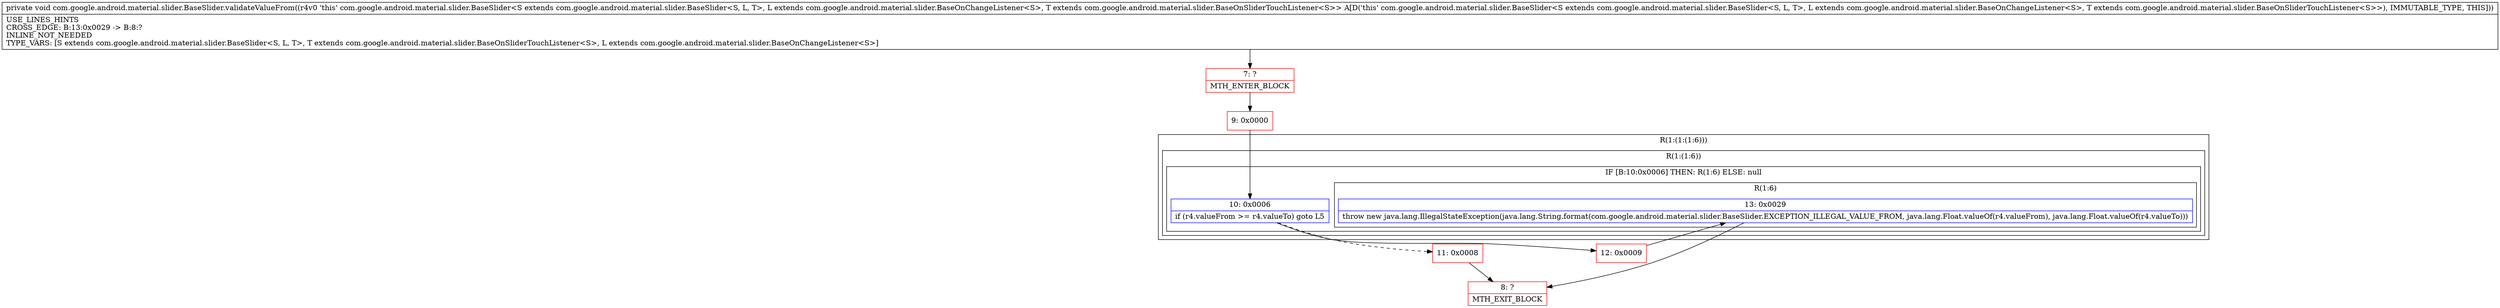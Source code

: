 digraph "CFG forcom.google.android.material.slider.BaseSlider.validateValueFrom()V" {
subgraph cluster_Region_1268986239 {
label = "R(1:(1:(1:6)))";
node [shape=record,color=blue];
subgraph cluster_Region_1556196195 {
label = "R(1:(1:6))";
node [shape=record,color=blue];
subgraph cluster_IfRegion_1569629570 {
label = "IF [B:10:0x0006] THEN: R(1:6) ELSE: null";
node [shape=record,color=blue];
Node_10 [shape=record,label="{10\:\ 0x0006|if (r4.valueFrom \>= r4.valueTo) goto L5\l}"];
subgraph cluster_Region_2123029617 {
label = "R(1:6)";
node [shape=record,color=blue];
Node_13 [shape=record,label="{13\:\ 0x0029|throw new java.lang.IllegalStateException(java.lang.String.format(com.google.android.material.slider.BaseSlider.EXCEPTION_ILLEGAL_VALUE_FROM, java.lang.Float.valueOf(r4.valueFrom), java.lang.Float.valueOf(r4.valueTo)))\l}"];
}
}
}
}
Node_7 [shape=record,color=red,label="{7\:\ ?|MTH_ENTER_BLOCK\l}"];
Node_9 [shape=record,color=red,label="{9\:\ 0x0000}"];
Node_11 [shape=record,color=red,label="{11\:\ 0x0008}"];
Node_8 [shape=record,color=red,label="{8\:\ ?|MTH_EXIT_BLOCK\l}"];
Node_12 [shape=record,color=red,label="{12\:\ 0x0009}"];
MethodNode[shape=record,label="{private void com.google.android.material.slider.BaseSlider.validateValueFrom((r4v0 'this' com.google.android.material.slider.BaseSlider\<S extends com.google.android.material.slider.BaseSlider\<S, L, T\>, L extends com.google.android.material.slider.BaseOnChangeListener\<S\>, T extends com.google.android.material.slider.BaseOnSliderTouchListener\<S\>\> A[D('this' com.google.android.material.slider.BaseSlider\<S extends com.google.android.material.slider.BaseSlider\<S, L, T\>, L extends com.google.android.material.slider.BaseOnChangeListener\<S\>, T extends com.google.android.material.slider.BaseOnSliderTouchListener\<S\>\>), IMMUTABLE_TYPE, THIS]))  | USE_LINES_HINTS\lCROSS_EDGE: B:13:0x0029 \-\> B:8:?\lINLINE_NOT_NEEDED\lTYPE_VARS: [S extends com.google.android.material.slider.BaseSlider\<S, L, T\>, T extends com.google.android.material.slider.BaseOnSliderTouchListener\<S\>, L extends com.google.android.material.slider.BaseOnChangeListener\<S\>]\l}"];
MethodNode -> Node_7;Node_10 -> Node_11[style=dashed];
Node_10 -> Node_12;
Node_13 -> Node_8;
Node_7 -> Node_9;
Node_9 -> Node_10;
Node_11 -> Node_8;
Node_12 -> Node_13;
}

